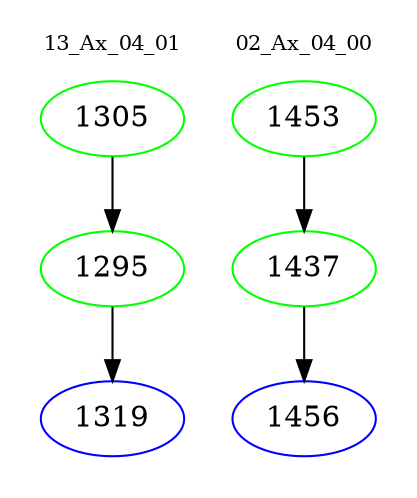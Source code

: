 digraph{
subgraph cluster_0 {
color = white
label = "13_Ax_04_01";
fontsize=10;
T0_1305 [label="1305", color="green"]
T0_1305 -> T0_1295 [color="black"]
T0_1295 [label="1295", color="green"]
T0_1295 -> T0_1319 [color="black"]
T0_1319 [label="1319", color="blue"]
}
subgraph cluster_1 {
color = white
label = "02_Ax_04_00";
fontsize=10;
T1_1453 [label="1453", color="green"]
T1_1453 -> T1_1437 [color="black"]
T1_1437 [label="1437", color="green"]
T1_1437 -> T1_1456 [color="black"]
T1_1456 [label="1456", color="blue"]
}
}
